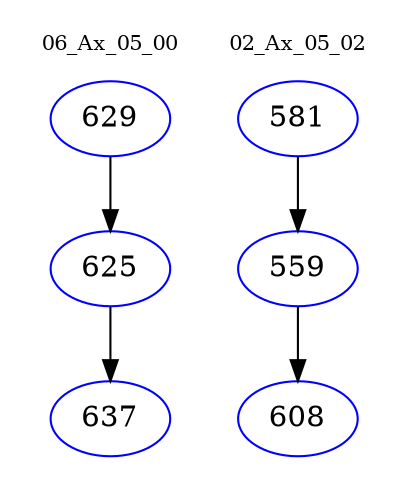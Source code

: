 digraph{
subgraph cluster_0 {
color = white
label = "06_Ax_05_00";
fontsize=10;
T0_629 [label="629", color="blue"]
T0_629 -> T0_625 [color="black"]
T0_625 [label="625", color="blue"]
T0_625 -> T0_637 [color="black"]
T0_637 [label="637", color="blue"]
}
subgraph cluster_1 {
color = white
label = "02_Ax_05_02";
fontsize=10;
T1_581 [label="581", color="blue"]
T1_581 -> T1_559 [color="black"]
T1_559 [label="559", color="blue"]
T1_559 -> T1_608 [color="black"]
T1_608 [label="608", color="blue"]
}
}
